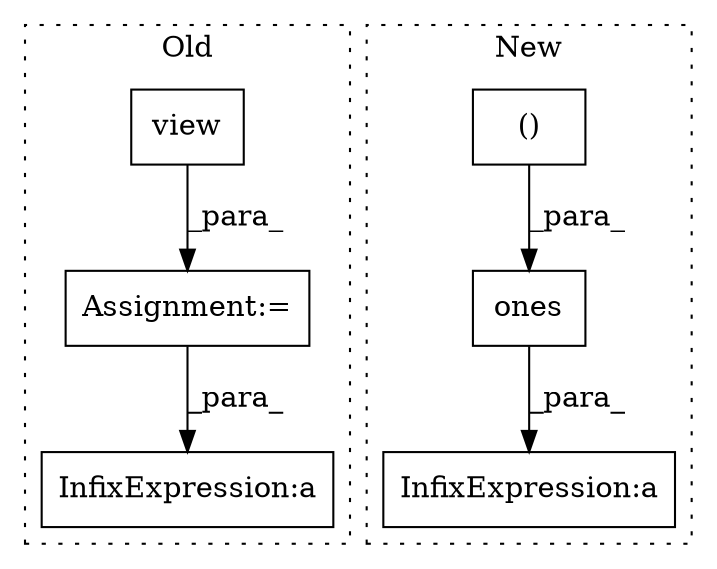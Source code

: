 digraph G {
subgraph cluster0 {
1 [label="view" a="32" s="721,743" l="5,1" shape="box"];
5 [label="Assignment:=" a="7" s="713" l="1" shape="box"];
6 [label="InfixExpression:a" a="27" s="1607" l="3" shape="box"];
label = "Old";
style="dotted";
}
subgraph cluster1 {
2 [label="ones" a="32" s="2138,2172" l="10,2" shape="box"];
3 [label="InfixExpression:a" a="27" s="2255" l="3" shape="box"];
4 [label="()" a="106" s="2148" l="24" shape="box"];
label = "New";
style="dotted";
}
1 -> 5 [label="_para_"];
2 -> 3 [label="_para_"];
4 -> 2 [label="_para_"];
5 -> 6 [label="_para_"];
}